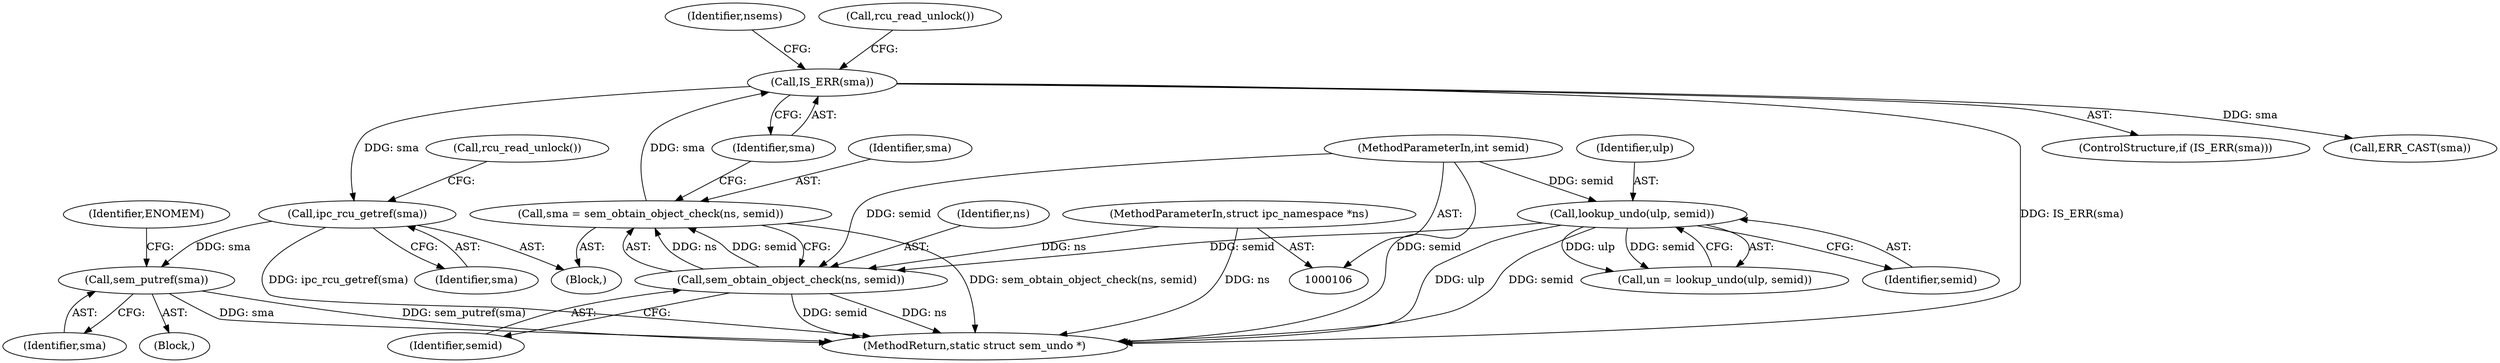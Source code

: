 digraph "1_linux_6062a8dc0517bce23e3c2f7d2fea5e22411269a3_2@del" {
"1000164" [label="(Call,ipc_rcu_getref(sma))"];
"1000152" [label="(Call,IS_ERR(sma))"];
"1000146" [label="(Call,sma = sem_obtain_object_check(ns, semid))"];
"1000148" [label="(Call,sem_obtain_object_check(ns, semid))"];
"1000107" [label="(MethodParameterIn,struct ipc_namespace *ns)"];
"1000132" [label="(Call,lookup_undo(ulp, semid))"];
"1000108" [label="(MethodParameterIn,int semid)"];
"1000177" [label="(Call,sem_putref(sma))"];
"1000149" [label="(Identifier,ns)"];
"1000109" [label="(Block,)"];
"1000176" [label="(Block,)"];
"1000130" [label="(Call,un = lookup_undo(ulp, semid))"];
"1000107" [label="(MethodParameterIn,struct ipc_namespace *ns)"];
"1000132" [label="(Call,lookup_undo(ulp, semid))"];
"1000153" [label="(Identifier,sma)"];
"1000150" [label="(Identifier,semid)"];
"1000160" [label="(Identifier,nsems)"];
"1000164" [label="(Call,ipc_rcu_getref(sma))"];
"1000108" [label="(MethodParameterIn,int semid)"];
"1000151" [label="(ControlStructure,if (IS_ERR(sma)))"];
"1000147" [label="(Identifier,sma)"];
"1000134" [label="(Identifier,semid)"];
"1000166" [label="(Call,rcu_read_unlock())"];
"1000152" [label="(Call,IS_ERR(sma))"];
"1000133" [label="(Identifier,ulp)"];
"1000244" [label="(MethodReturn,static struct sem_undo *)"];
"1000148" [label="(Call,sem_obtain_object_check(ns, semid))"];
"1000177" [label="(Call,sem_putref(sma))"];
"1000146" [label="(Call,sma = sem_obtain_object_check(ns, semid))"];
"1000157" [label="(Call,ERR_CAST(sma))"];
"1000155" [label="(Call,rcu_read_unlock())"];
"1000165" [label="(Identifier,sma)"];
"1000182" [label="(Identifier,ENOMEM)"];
"1000178" [label="(Identifier,sma)"];
"1000164" -> "1000109"  [label="AST: "];
"1000164" -> "1000165"  [label="CFG: "];
"1000165" -> "1000164"  [label="AST: "];
"1000166" -> "1000164"  [label="CFG: "];
"1000164" -> "1000244"  [label="DDG: ipc_rcu_getref(sma)"];
"1000152" -> "1000164"  [label="DDG: sma"];
"1000164" -> "1000177"  [label="DDG: sma"];
"1000152" -> "1000151"  [label="AST: "];
"1000152" -> "1000153"  [label="CFG: "];
"1000153" -> "1000152"  [label="AST: "];
"1000155" -> "1000152"  [label="CFG: "];
"1000160" -> "1000152"  [label="CFG: "];
"1000152" -> "1000244"  [label="DDG: IS_ERR(sma)"];
"1000146" -> "1000152"  [label="DDG: sma"];
"1000152" -> "1000157"  [label="DDG: sma"];
"1000146" -> "1000109"  [label="AST: "];
"1000146" -> "1000148"  [label="CFG: "];
"1000147" -> "1000146"  [label="AST: "];
"1000148" -> "1000146"  [label="AST: "];
"1000153" -> "1000146"  [label="CFG: "];
"1000146" -> "1000244"  [label="DDG: sem_obtain_object_check(ns, semid)"];
"1000148" -> "1000146"  [label="DDG: ns"];
"1000148" -> "1000146"  [label="DDG: semid"];
"1000148" -> "1000150"  [label="CFG: "];
"1000149" -> "1000148"  [label="AST: "];
"1000150" -> "1000148"  [label="AST: "];
"1000148" -> "1000244"  [label="DDG: ns"];
"1000148" -> "1000244"  [label="DDG: semid"];
"1000107" -> "1000148"  [label="DDG: ns"];
"1000132" -> "1000148"  [label="DDG: semid"];
"1000108" -> "1000148"  [label="DDG: semid"];
"1000107" -> "1000106"  [label="AST: "];
"1000107" -> "1000244"  [label="DDG: ns"];
"1000132" -> "1000130"  [label="AST: "];
"1000132" -> "1000134"  [label="CFG: "];
"1000133" -> "1000132"  [label="AST: "];
"1000134" -> "1000132"  [label="AST: "];
"1000130" -> "1000132"  [label="CFG: "];
"1000132" -> "1000244"  [label="DDG: ulp"];
"1000132" -> "1000244"  [label="DDG: semid"];
"1000132" -> "1000130"  [label="DDG: ulp"];
"1000132" -> "1000130"  [label="DDG: semid"];
"1000108" -> "1000132"  [label="DDG: semid"];
"1000108" -> "1000106"  [label="AST: "];
"1000108" -> "1000244"  [label="DDG: semid"];
"1000177" -> "1000176"  [label="AST: "];
"1000177" -> "1000178"  [label="CFG: "];
"1000178" -> "1000177"  [label="AST: "];
"1000182" -> "1000177"  [label="CFG: "];
"1000177" -> "1000244"  [label="DDG: sma"];
"1000177" -> "1000244"  [label="DDG: sem_putref(sma)"];
}
